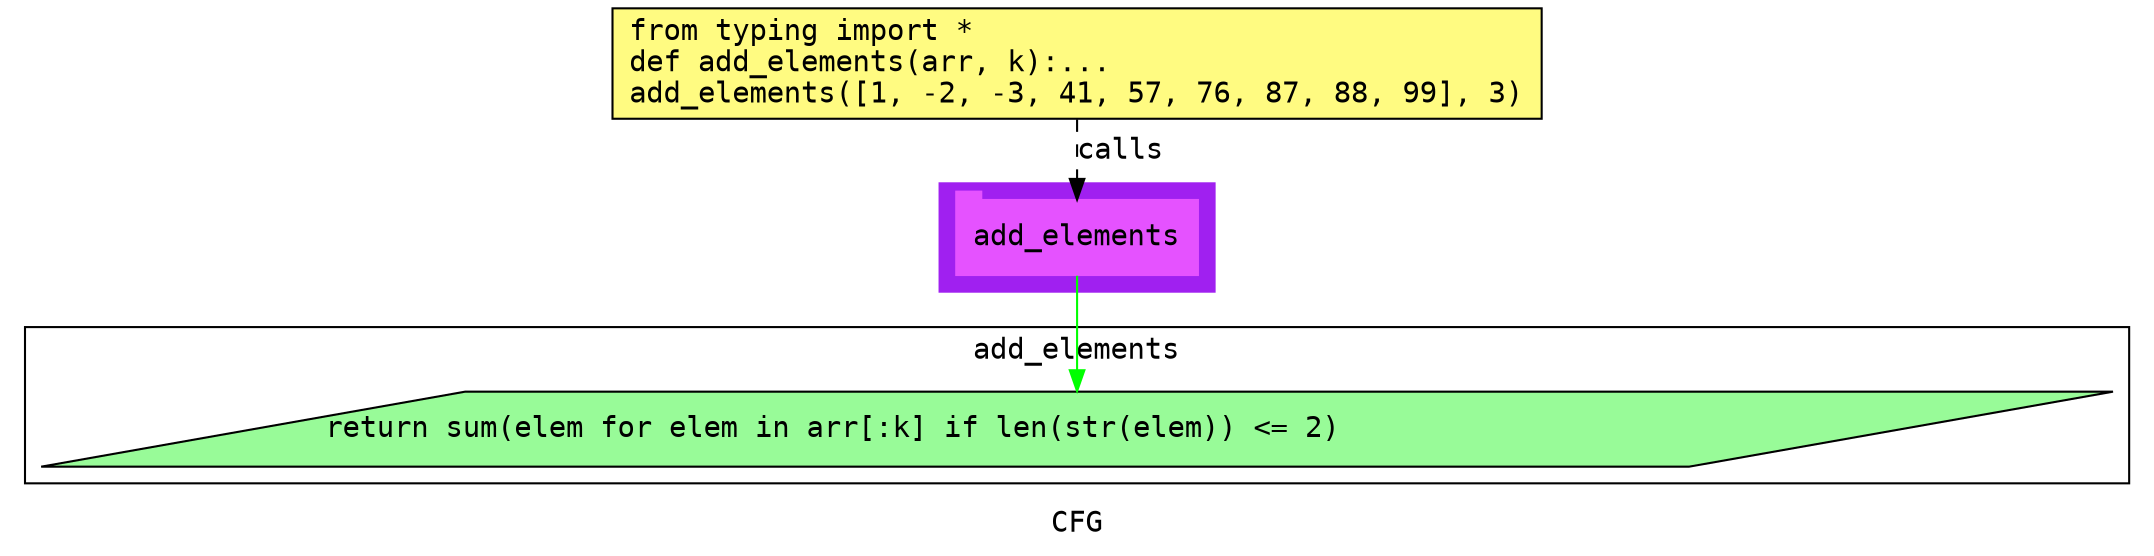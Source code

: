 digraph cluster836CFG {
	graph [bb="0,0,990,259",
		compound=True,
		fontname="DejaVu Sans Mono",
		label=CFG,
		lheight=0.21,
		lp="495,11.5",
		lwidth=0.35,
		pack=False,
		rankdir=TB,
		ranksep=0.02
	];
	node [fontname="DejaVu Sans Mono",
		label="\N"
	];
	edge [fontname="DejaVu Sans Mono"];
	subgraph cluster_1 {
		graph [bb="429,123,561,175",
			color=purple,
			compound=true,
			fontname="DejaVu Sans Mono",
			label="",
			rankdir=TB,
			ranksep=0.02,
			shape=tab,
			style=filled
		];
		node [fontname="DejaVu Sans Mono"];
		edge [fontname="DejaVu Sans Mono"];
		6	[color="#E552FF",
			height=0.5,
			label=add_elements,
			linenum="[5]",
			pos="495,149",
			shape=tab,
			style=filled,
			width=1.6111];
	}
	subgraph cluster4add_elements {
		graph [bb="8,31,982,106",
			compound=True,
			fontname="DejaVu Sans Mono",
			label=add_elements,
			lheight=0.21,
			lp="495,94.5",
			lwidth=1.39,
			pack=False,
			rankdir=TB,
			ranksep=0.02
		];
		node [fontname="DejaVu Sans Mono"];
		edge [fontname="DejaVu Sans Mono"];
		3	[fillcolor="#98fb98",
			height=0.5,
			label="return sum(elem for elem in arr[:k] if len(str(elem)) <= 2)\l",
			linenum="[3]",
			pos="495,57",
			shape=parallelogram,
			style="filled,solid",
			width=13.315];
	}
	1	[fillcolor="#FFFB81",
		height=0.73611,
		label="from typing import *\ldef add_elements(arr, k):...\ladd_elements([1, -2, -3, 41, 57, 76, 87, 88, 99], 3)\l",
		linenum="[1]",
		pos="495,232.5",
		shape=rectangle,
		style="filled,solid",
		width=6.1944];
	1 -> 6	[label=calls,
		lp="516,190.5",
		pos="e,495,167.13 495,205.71 495,196.66 495,186.47 495,177.3",
		style=dashed];
	6 -> 3	[color=green,
		pos="e,495,75.3 495,130.65 495,117.82 495,100.11 495,85.381"];
}
